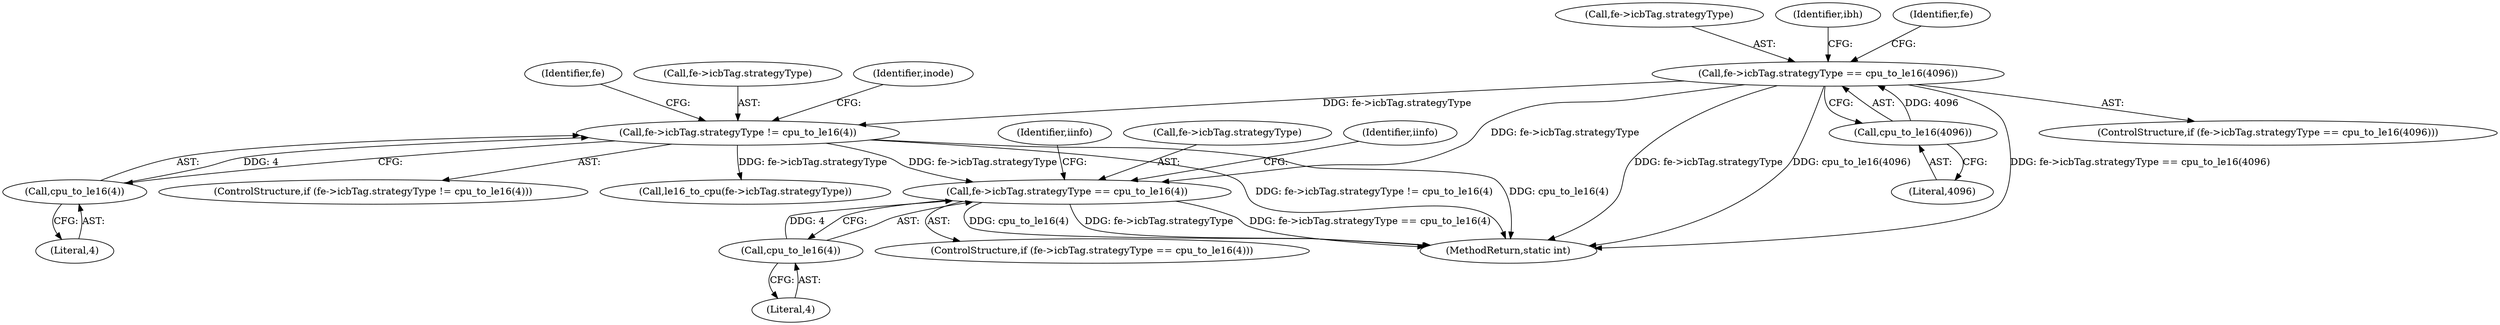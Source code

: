 digraph "0_linux_23b133bdc452aa441fcb9b82cbf6dd05cfd342d0@pointer" {
"1000350" [label="(Call,fe->icbTag.strategyType == cpu_to_le16(4))"];
"1000328" [label="(Call,fe->icbTag.strategyType != cpu_to_le16(4))"];
"1000246" [label="(Call,fe->icbTag.strategyType == cpu_to_le16(4096))"];
"1000252" [label="(Call,cpu_to_le16(4096))"];
"1000334" [label="(Call,cpu_to_le16(4))"];
"1000356" [label="(Call,cpu_to_le16(4))"];
"1000327" [label="(ControlStructure,if (fe->icbTag.strategyType != cpu_to_le16(4)))"];
"1000349" [label="(ControlStructure,if (fe->icbTag.strategyType == cpu_to_le16(4)))"];
"1000247" [label="(Call,fe->icbTag.strategyType)"];
"1000246" [label="(Call,fe->icbTag.strategyType == cpu_to_le16(4096))"];
"1000334" [label="(Call,cpu_to_le16(4))"];
"1000257" [label="(Identifier,ibh)"];
"1000335" [label="(Literal,4)"];
"1000252" [label="(Call,cpu_to_le16(4096))"];
"1000331" [label="(Identifier,fe)"];
"1000360" [label="(Identifier,iinfo)"];
"1000353" [label="(Identifier,fe)"];
"1001231" [label="(MethodReturn,static int)"];
"1000351" [label="(Call,fe->icbTag.strategyType)"];
"1000245" [label="(ControlStructure,if (fe->icbTag.strategyType == cpu_to_le16(4096)))"];
"1000329" [label="(Call,fe->icbTag.strategyType)"];
"1000253" [label="(Literal,4096)"];
"1000350" [label="(Call,fe->icbTag.strategyType == cpu_to_le16(4))"];
"1000357" [label="(Literal,4)"];
"1000356" [label="(Call,cpu_to_le16(4))"];
"1000339" [label="(Identifier,inode)"];
"1000328" [label="(Call,fe->icbTag.strategyType != cpu_to_le16(4))"];
"1000342" [label="(Call,le16_to_cpu(fe->icbTag.strategyType))"];
"1000366" [label="(Identifier,iinfo)"];
"1000350" -> "1000349"  [label="AST: "];
"1000350" -> "1000356"  [label="CFG: "];
"1000351" -> "1000350"  [label="AST: "];
"1000356" -> "1000350"  [label="AST: "];
"1000360" -> "1000350"  [label="CFG: "];
"1000366" -> "1000350"  [label="CFG: "];
"1000350" -> "1001231"  [label="DDG: cpu_to_le16(4)"];
"1000350" -> "1001231"  [label="DDG: fe->icbTag.strategyType"];
"1000350" -> "1001231"  [label="DDG: fe->icbTag.strategyType == cpu_to_le16(4)"];
"1000328" -> "1000350"  [label="DDG: fe->icbTag.strategyType"];
"1000246" -> "1000350"  [label="DDG: fe->icbTag.strategyType"];
"1000356" -> "1000350"  [label="DDG: 4"];
"1000328" -> "1000327"  [label="AST: "];
"1000328" -> "1000334"  [label="CFG: "];
"1000329" -> "1000328"  [label="AST: "];
"1000334" -> "1000328"  [label="AST: "];
"1000339" -> "1000328"  [label="CFG: "];
"1000353" -> "1000328"  [label="CFG: "];
"1000328" -> "1001231"  [label="DDG: cpu_to_le16(4)"];
"1000328" -> "1001231"  [label="DDG: fe->icbTag.strategyType != cpu_to_le16(4)"];
"1000246" -> "1000328"  [label="DDG: fe->icbTag.strategyType"];
"1000334" -> "1000328"  [label="DDG: 4"];
"1000328" -> "1000342"  [label="DDG: fe->icbTag.strategyType"];
"1000246" -> "1000245"  [label="AST: "];
"1000246" -> "1000252"  [label="CFG: "];
"1000247" -> "1000246"  [label="AST: "];
"1000252" -> "1000246"  [label="AST: "];
"1000257" -> "1000246"  [label="CFG: "];
"1000331" -> "1000246"  [label="CFG: "];
"1000246" -> "1001231"  [label="DDG: cpu_to_le16(4096)"];
"1000246" -> "1001231"  [label="DDG: fe->icbTag.strategyType == cpu_to_le16(4096)"];
"1000246" -> "1001231"  [label="DDG: fe->icbTag.strategyType"];
"1000252" -> "1000246"  [label="DDG: 4096"];
"1000252" -> "1000253"  [label="CFG: "];
"1000253" -> "1000252"  [label="AST: "];
"1000334" -> "1000335"  [label="CFG: "];
"1000335" -> "1000334"  [label="AST: "];
"1000356" -> "1000357"  [label="CFG: "];
"1000357" -> "1000356"  [label="AST: "];
}
